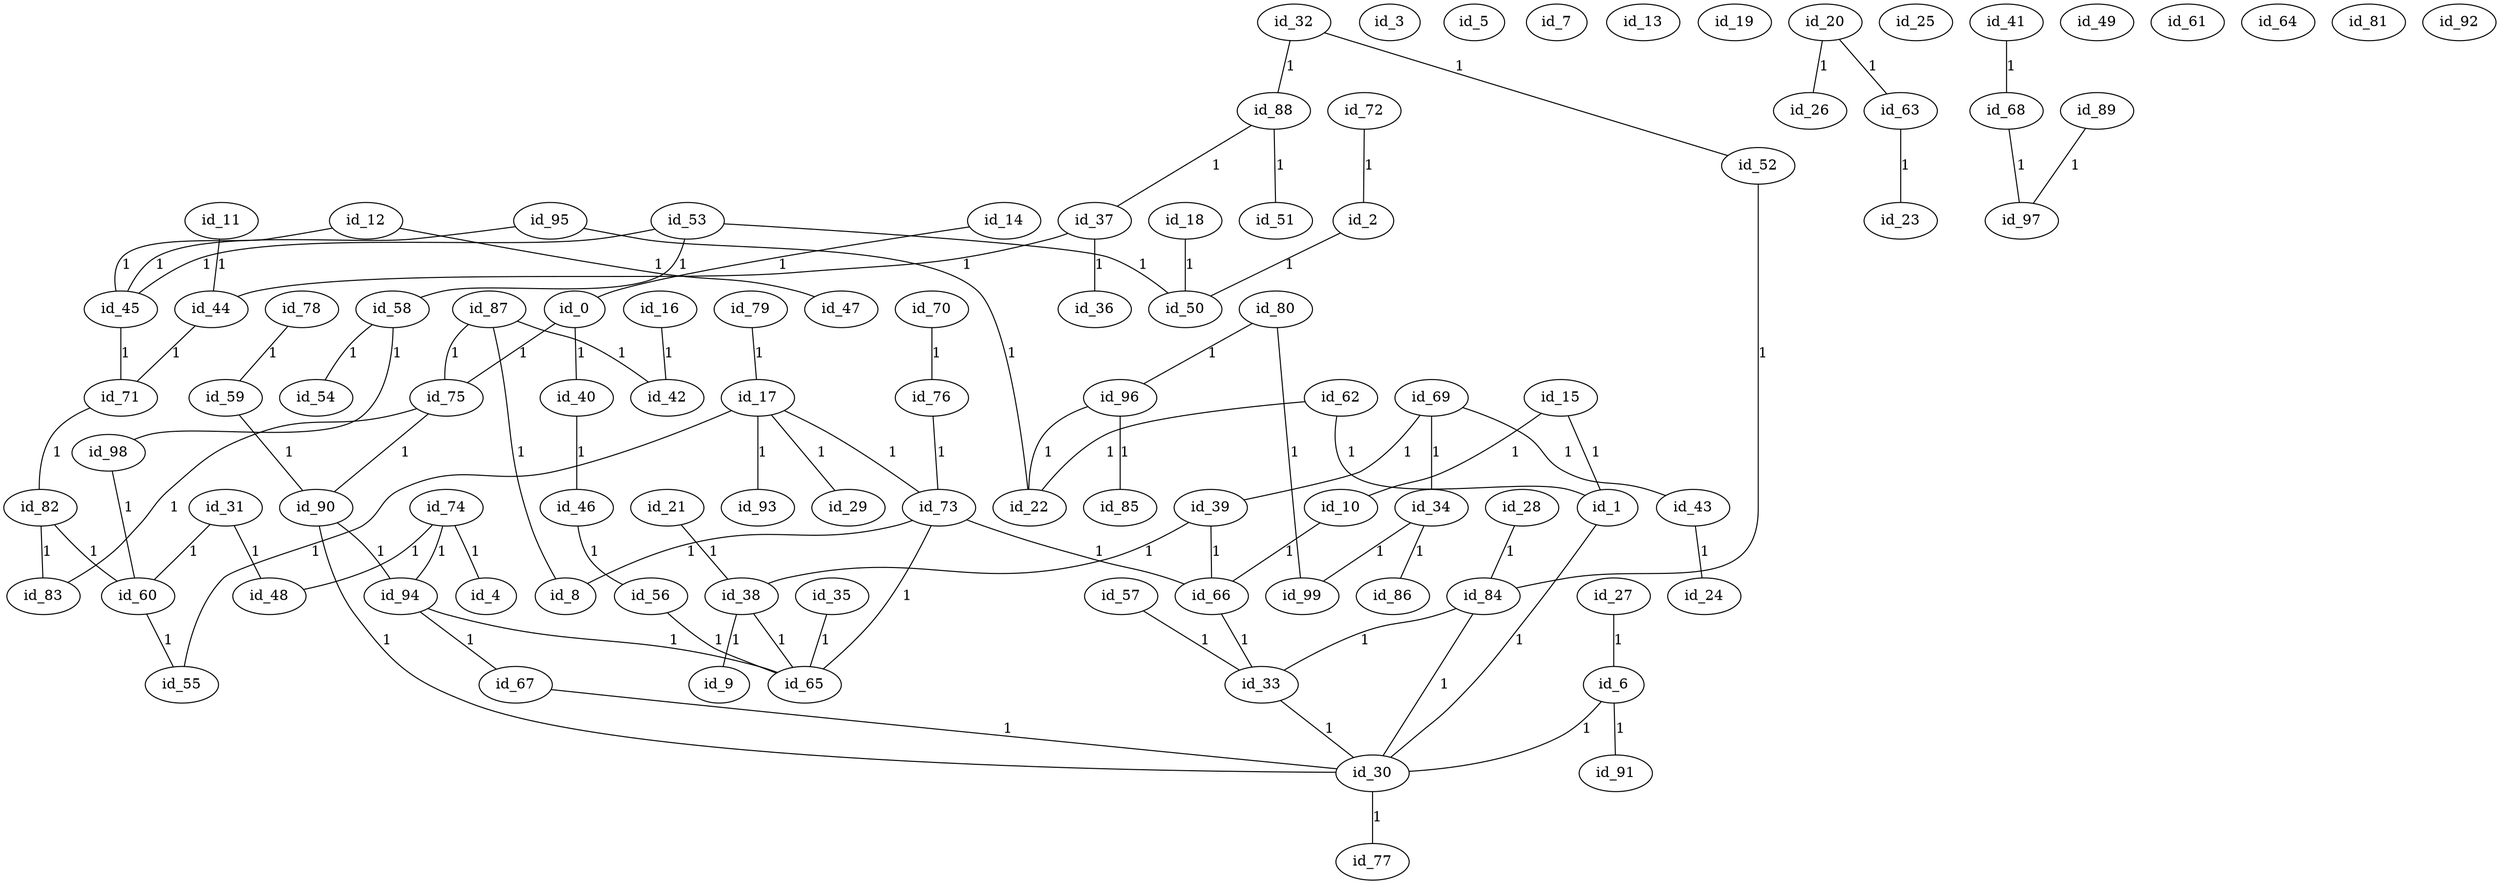 graph GR{
id_0;
id_1;
id_2;
id_3;
id_4;
id_5;
id_6;
id_7;
id_8;
id_9;
id_10;
id_11;
id_12;
id_13;
id_14;
id_15;
id_16;
id_17;
id_18;
id_19;
id_20;
id_21;
id_22;
id_23;
id_24;
id_25;
id_26;
id_27;
id_28;
id_29;
id_30;
id_31;
id_32;
id_33;
id_34;
id_35;
id_36;
id_37;
id_38;
id_39;
id_40;
id_41;
id_42;
id_43;
id_44;
id_45;
id_46;
id_47;
id_48;
id_49;
id_50;
id_51;
id_52;
id_53;
id_54;
id_55;
id_56;
id_57;
id_58;
id_59;
id_60;
id_61;
id_62;
id_63;
id_64;
id_65;
id_66;
id_67;
id_68;
id_69;
id_70;
id_71;
id_72;
id_73;
id_74;
id_75;
id_76;
id_77;
id_78;
id_79;
id_80;
id_81;
id_82;
id_83;
id_84;
id_85;
id_86;
id_87;
id_88;
id_89;
id_90;
id_91;
id_92;
id_93;
id_94;
id_95;
id_96;
id_97;
id_98;
id_99;
id_39--id_66[label=1];
id_82--id_83[label=1];
id_46--id_56[label=1];
id_96--id_22[label=1];
id_15--id_10[label=1];
id_90--id_94[label=1];
id_20--id_26[label=1];
id_59--id_90[label=1];
id_72--id_2[label=1];
id_30--id_77[label=1];
id_53--id_50[label=1];
id_80--id_96[label=1];
id_53--id_45[label=1];
id_17--id_93[label=1];
id_76--id_73[label=1];
id_74--id_4[label=1];
id_0--id_40[label=1];
id_68--id_97[label=1];
id_79--id_17[label=1];
id_95--id_45[label=1];
id_69--id_39[label=1];
id_39--id_38[label=1];
id_6--id_30[label=1];
id_82--id_60[label=1];
id_69--id_43[label=1];
id_1--id_30[label=1];
id_40--id_46[label=1];
id_63--id_23[label=1];
id_95--id_22[label=1];
id_38--id_9[label=1];
id_41--id_68[label=1];
id_2--id_50[label=1];
id_12--id_47[label=1];
id_74--id_94[label=1];
id_94--id_67[label=1];
id_6--id_91[label=1];
id_38--id_65[label=1];
id_43--id_24[label=1];
id_98--id_60[label=1];
id_75--id_83[label=1];
id_17--id_29[label=1];
id_28--id_84[label=1];
id_44--id_71[label=1];
id_33--id_30[label=1];
id_20--id_63[label=1];
id_69--id_34[label=1];
id_88--id_37[label=1];
id_56--id_65[label=1];
id_11--id_44[label=1];
id_12--id_45[label=1];
id_58--id_54[label=1];
id_87--id_75[label=1];
id_15--id_1[label=1];
id_31--id_60[label=1];
id_16--id_42[label=1];
id_88--id_51[label=1];
id_34--id_86[label=1];
id_80--id_99[label=1];
id_0--id_75[label=1];
id_37--id_44[label=1];
id_70--id_76[label=1];
id_60--id_55[label=1];
id_84--id_30[label=1];
id_89--id_97[label=1];
id_21--id_38[label=1];
id_37--id_36[label=1];
id_75--id_90[label=1];
id_14--id_0[label=1];
id_58--id_98[label=1];
id_34--id_99[label=1];
id_31--id_48[label=1];
id_57--id_33[label=1];
id_87--id_42[label=1];
id_66--id_33[label=1];
id_73--id_8[label=1];
id_73--id_65[label=1];
id_45--id_71[label=1];
id_94--id_65[label=1];
id_52--id_84[label=1];
id_84--id_33[label=1];
id_27--id_6[label=1];
id_53--id_58[label=1];
id_17--id_73[label=1];
id_87--id_8[label=1];
id_73--id_66[label=1];
id_32--id_88[label=1];
id_35--id_65[label=1];
id_10--id_66[label=1];
id_78--id_59[label=1];
id_71--id_82[label=1];
id_96--id_85[label=1];
id_67--id_30[label=1];
id_32--id_52[label=1];
id_17--id_55[label=1];
id_62--id_1[label=1];
id_18--id_50[label=1];
id_74--id_48[label=1];
id_90--id_30[label=1];
id_62--id_22[label=1];
}